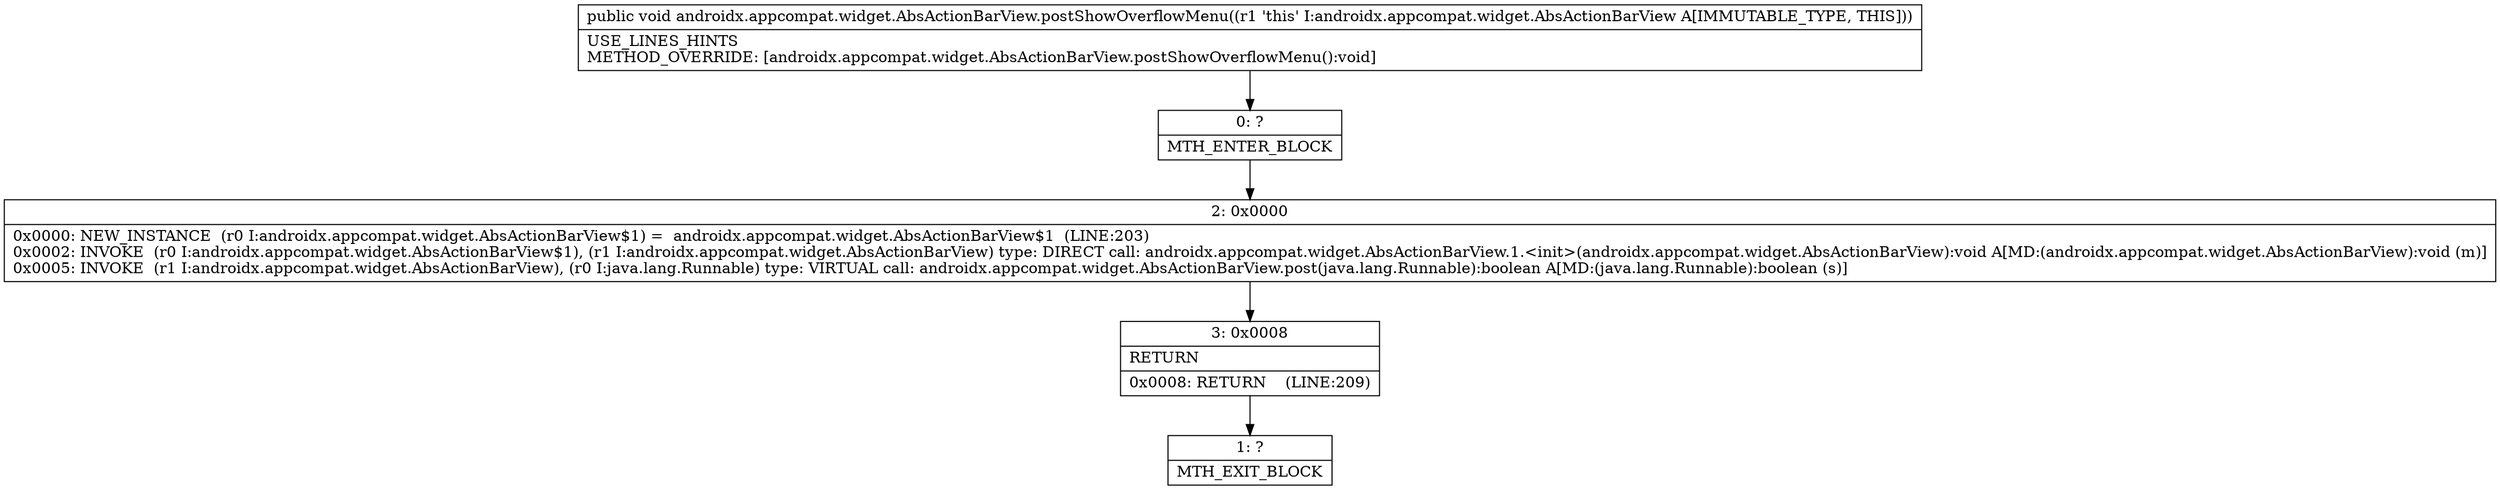 digraph "CFG forandroidx.appcompat.widget.AbsActionBarView.postShowOverflowMenu()V" {
Node_0 [shape=record,label="{0\:\ ?|MTH_ENTER_BLOCK\l}"];
Node_2 [shape=record,label="{2\:\ 0x0000|0x0000: NEW_INSTANCE  (r0 I:androidx.appcompat.widget.AbsActionBarView$1) =  androidx.appcompat.widget.AbsActionBarView$1  (LINE:203)\l0x0002: INVOKE  (r0 I:androidx.appcompat.widget.AbsActionBarView$1), (r1 I:androidx.appcompat.widget.AbsActionBarView) type: DIRECT call: androidx.appcompat.widget.AbsActionBarView.1.\<init\>(androidx.appcompat.widget.AbsActionBarView):void A[MD:(androidx.appcompat.widget.AbsActionBarView):void (m)]\l0x0005: INVOKE  (r1 I:androidx.appcompat.widget.AbsActionBarView), (r0 I:java.lang.Runnable) type: VIRTUAL call: androidx.appcompat.widget.AbsActionBarView.post(java.lang.Runnable):boolean A[MD:(java.lang.Runnable):boolean (s)]\l}"];
Node_3 [shape=record,label="{3\:\ 0x0008|RETURN\l|0x0008: RETURN    (LINE:209)\l}"];
Node_1 [shape=record,label="{1\:\ ?|MTH_EXIT_BLOCK\l}"];
MethodNode[shape=record,label="{public void androidx.appcompat.widget.AbsActionBarView.postShowOverflowMenu((r1 'this' I:androidx.appcompat.widget.AbsActionBarView A[IMMUTABLE_TYPE, THIS]))  | USE_LINES_HINTS\lMETHOD_OVERRIDE: [androidx.appcompat.widget.AbsActionBarView.postShowOverflowMenu():void]\l}"];
MethodNode -> Node_0;Node_0 -> Node_2;
Node_2 -> Node_3;
Node_3 -> Node_1;
}

